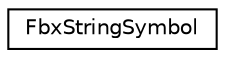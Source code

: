 digraph "クラス階層図"
{
  edge [fontname="Helvetica",fontsize="10",labelfontname="Helvetica",labelfontsize="10"];
  node [fontname="Helvetica",fontsize="10",shape=record];
  rankdir="LR";
  Node0 [label="FbxStringSymbol",height=0.2,width=0.4,color="black", fillcolor="white", style="filled",URL="$class_fbx_string_symbol.html"];
}
